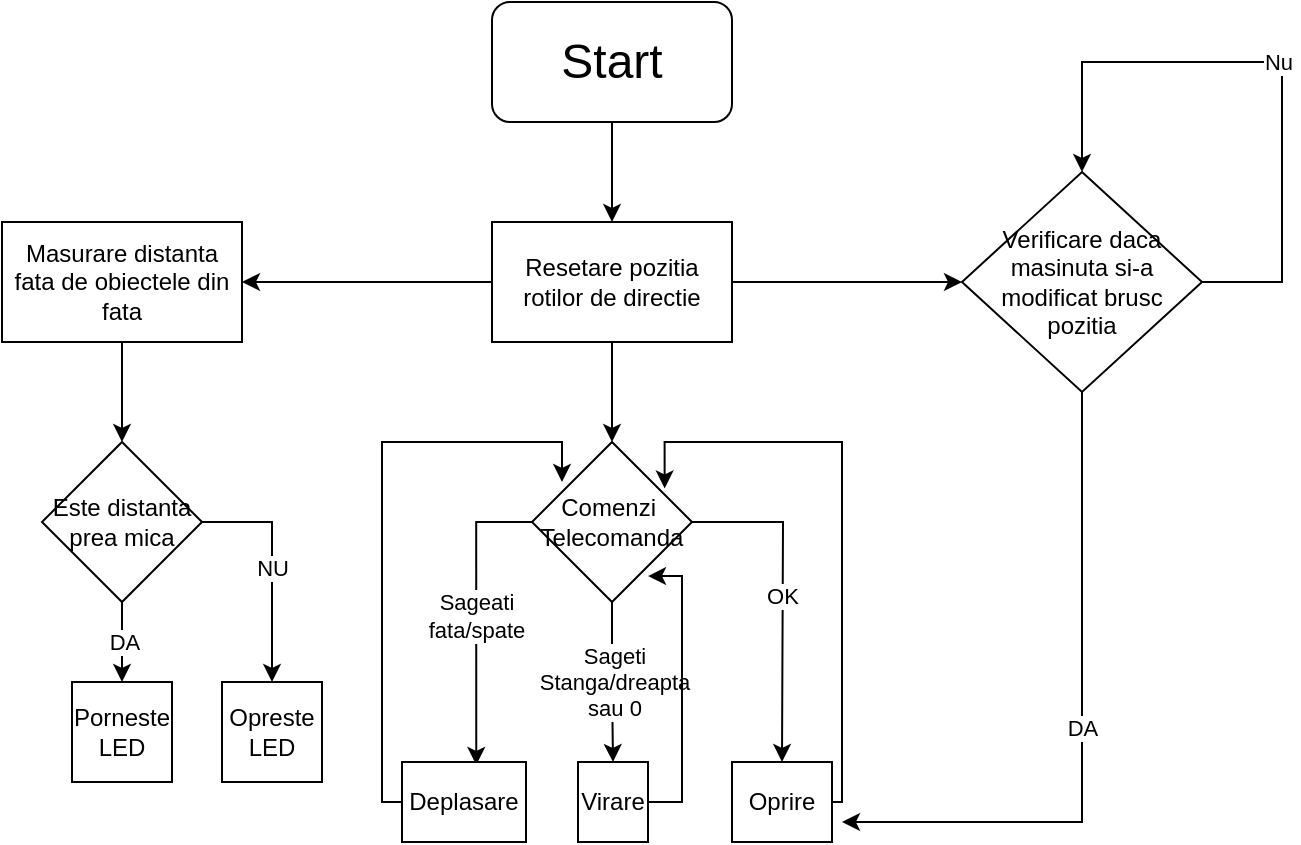 <mxfile version="14.2.3" type="github">
  <diagram id="PtY7ycKw5A5_BlCWRMpi" name="Page-1">
    <mxGraphModel dx="1152" dy="671" grid="1" gridSize="10" guides="1" tooltips="1" connect="1" arrows="1" fold="1" page="1" pageScale="1" pageWidth="850" pageHeight="1100" math="0" shadow="0">
      <root>
        <mxCell id="0" />
        <mxCell id="1" parent="0" />
        <mxCell id="fXfTO23gatRci0LBRwwo-2" style="edgeStyle=orthogonalEdgeStyle;rounded=0;orthogonalLoop=1;jettySize=auto;html=1;" edge="1" parent="1" source="fXfTO23gatRci0LBRwwo-1">
          <mxGeometry relative="1" as="geometry">
            <mxPoint x="425" y="210" as="targetPoint" />
          </mxGeometry>
        </mxCell>
        <mxCell id="fXfTO23gatRci0LBRwwo-1" value="&lt;font style=&quot;font-size: 24px&quot;&gt;Start&lt;/font&gt;" style="rounded=1;whiteSpace=wrap;html=1;" vertex="1" parent="1">
          <mxGeometry x="365" y="100" width="120" height="60" as="geometry" />
        </mxCell>
        <mxCell id="fXfTO23gatRci0LBRwwo-4" style="edgeStyle=orthogonalEdgeStyle;rounded=0;orthogonalLoop=1;jettySize=auto;html=1;" edge="1" parent="1" source="fXfTO23gatRci0LBRwwo-3" target="fXfTO23gatRci0LBRwwo-5">
          <mxGeometry relative="1" as="geometry">
            <mxPoint x="200" y="240" as="targetPoint" />
          </mxGeometry>
        </mxCell>
        <mxCell id="fXfTO23gatRci0LBRwwo-13" style="edgeStyle=orthogonalEdgeStyle;rounded=0;orthogonalLoop=1;jettySize=auto;html=1;" edge="1" parent="1" source="fXfTO23gatRci0LBRwwo-3">
          <mxGeometry relative="1" as="geometry">
            <mxPoint x="425" y="320" as="targetPoint" />
          </mxGeometry>
        </mxCell>
        <mxCell id="fXfTO23gatRci0LBRwwo-27" style="edgeStyle=orthogonalEdgeStyle;rounded=0;orthogonalLoop=1;jettySize=auto;html=1;" edge="1" parent="1" source="fXfTO23gatRci0LBRwwo-3">
          <mxGeometry relative="1" as="geometry">
            <mxPoint x="600.0" y="240.0" as="targetPoint" />
          </mxGeometry>
        </mxCell>
        <mxCell id="fXfTO23gatRci0LBRwwo-3" value="Resetare pozitia&lt;br&gt;rotilor de directie" style="rounded=0;whiteSpace=wrap;html=1;" vertex="1" parent="1">
          <mxGeometry x="365" y="210" width="120" height="60" as="geometry" />
        </mxCell>
        <mxCell id="fXfTO23gatRci0LBRwwo-7" style="edgeStyle=orthogonalEdgeStyle;rounded=0;orthogonalLoop=1;jettySize=auto;html=1;entryX=0.5;entryY=0;entryDx=0;entryDy=0;" edge="1" parent="1" source="fXfTO23gatRci0LBRwwo-5" target="fXfTO23gatRci0LBRwwo-6">
          <mxGeometry relative="1" as="geometry" />
        </mxCell>
        <mxCell id="fXfTO23gatRci0LBRwwo-5" value="Masurare distanta&lt;br&gt;fata de obiectele din fata" style="rounded=0;whiteSpace=wrap;html=1;" vertex="1" parent="1">
          <mxGeometry x="120" y="210" width="120" height="60" as="geometry" />
        </mxCell>
        <mxCell id="fXfTO23gatRci0LBRwwo-8" value="DA" style="edgeStyle=orthogonalEdgeStyle;rounded=0;orthogonalLoop=1;jettySize=auto;html=1;" edge="1" parent="1" source="fXfTO23gatRci0LBRwwo-6">
          <mxGeometry relative="1" as="geometry">
            <mxPoint x="180" y="440" as="targetPoint" />
          </mxGeometry>
        </mxCell>
        <mxCell id="fXfTO23gatRci0LBRwwo-12" value="NU" style="edgeStyle=orthogonalEdgeStyle;rounded=0;orthogonalLoop=1;jettySize=auto;html=1;entryX=0.5;entryY=0;entryDx=0;entryDy=0;" edge="1" parent="1" source="fXfTO23gatRci0LBRwwo-6" target="fXfTO23gatRci0LBRwwo-11">
          <mxGeometry relative="1" as="geometry" />
        </mxCell>
        <mxCell id="fXfTO23gatRci0LBRwwo-6" value="Este distanta prea mica" style="rhombus;whiteSpace=wrap;html=1;" vertex="1" parent="1">
          <mxGeometry x="140" y="320" width="80" height="80" as="geometry" />
        </mxCell>
        <mxCell id="fXfTO23gatRci0LBRwwo-9" value="Porneste&lt;br&gt;LED" style="rounded=0;whiteSpace=wrap;html=1;" vertex="1" parent="1">
          <mxGeometry x="155" y="440" width="50" height="50" as="geometry" />
        </mxCell>
        <mxCell id="fXfTO23gatRci0LBRwwo-11" value="Opreste&lt;br&gt;LED" style="rounded=0;whiteSpace=wrap;html=1;" vertex="1" parent="1">
          <mxGeometry x="230" y="440" width="50" height="50" as="geometry" />
        </mxCell>
        <mxCell id="fXfTO23gatRci0LBRwwo-20" value="Sageti&lt;br&gt;Stanga/dreapta&lt;br&gt;sau 0" style="edgeStyle=orthogonalEdgeStyle;rounded=0;orthogonalLoop=1;jettySize=auto;html=1;entryX=0.5;entryY=0;entryDx=0;entryDy=0;" edge="1" parent="1" source="fXfTO23gatRci0LBRwwo-14" target="fXfTO23gatRci0LBRwwo-16">
          <mxGeometry relative="1" as="geometry" />
        </mxCell>
        <mxCell id="fXfTO23gatRci0LBRwwo-22" value="Sageati&lt;br&gt;fata/spate" style="edgeStyle=orthogonalEdgeStyle;rounded=0;orthogonalLoop=1;jettySize=auto;html=1;entryX=0.599;entryY=0.037;entryDx=0;entryDy=0;entryPerimeter=0;" edge="1" parent="1" source="fXfTO23gatRci0LBRwwo-14" target="fXfTO23gatRci0LBRwwo-21">
          <mxGeometry relative="1" as="geometry" />
        </mxCell>
        <mxCell id="fXfTO23gatRci0LBRwwo-24" value="OK" style="edgeStyle=orthogonalEdgeStyle;rounded=0;orthogonalLoop=1;jettySize=auto;html=1;" edge="1" parent="1" source="fXfTO23gatRci0LBRwwo-14">
          <mxGeometry relative="1" as="geometry">
            <mxPoint x="510" y="480" as="targetPoint" />
          </mxGeometry>
        </mxCell>
        <mxCell id="fXfTO23gatRci0LBRwwo-14" value="Comenzi&amp;nbsp;&lt;br&gt;Telecomanda" style="rhombus;whiteSpace=wrap;html=1;" vertex="1" parent="1">
          <mxGeometry x="385" y="320" width="80" height="80" as="geometry" />
        </mxCell>
        <mxCell id="fXfTO23gatRci0LBRwwo-18" style="edgeStyle=orthogonalEdgeStyle;rounded=0;orthogonalLoop=1;jettySize=auto;html=1;entryX=0.725;entryY=0.838;entryDx=0;entryDy=0;entryPerimeter=0;" edge="1" parent="1" source="fXfTO23gatRci0LBRwwo-16" target="fXfTO23gatRci0LBRwwo-14">
          <mxGeometry relative="1" as="geometry">
            <mxPoint x="470" y="400" as="targetPoint" />
            <Array as="points">
              <mxPoint x="460" y="500" />
              <mxPoint x="460" y="387" />
            </Array>
          </mxGeometry>
        </mxCell>
        <mxCell id="fXfTO23gatRci0LBRwwo-16" value="Virare" style="rounded=0;whiteSpace=wrap;html=1;" vertex="1" parent="1">
          <mxGeometry x="408" y="480" width="35" height="40" as="geometry" />
        </mxCell>
        <mxCell id="fXfTO23gatRci0LBRwwo-23" style="edgeStyle=orthogonalEdgeStyle;rounded=0;orthogonalLoop=1;jettySize=auto;html=1;" edge="1" parent="1" source="fXfTO23gatRci0LBRwwo-21">
          <mxGeometry relative="1" as="geometry">
            <mxPoint x="400" y="340" as="targetPoint" />
            <Array as="points">
              <mxPoint x="310" y="500" />
              <mxPoint x="310" y="320" />
              <mxPoint x="400" y="320" />
            </Array>
          </mxGeometry>
        </mxCell>
        <mxCell id="fXfTO23gatRci0LBRwwo-21" value="Deplasare" style="rounded=0;whiteSpace=wrap;html=1;" vertex="1" parent="1">
          <mxGeometry x="320" y="480" width="62" height="40" as="geometry" />
        </mxCell>
        <mxCell id="fXfTO23gatRci0LBRwwo-26" style="edgeStyle=orthogonalEdgeStyle;rounded=0;orthogonalLoop=1;jettySize=auto;html=1;entryX=0.829;entryY=0.29;entryDx=0;entryDy=0;entryPerimeter=0;" edge="1" parent="1" source="fXfTO23gatRci0LBRwwo-25" target="fXfTO23gatRci0LBRwwo-14">
          <mxGeometry relative="1" as="geometry">
            <mxPoint x="560" y="290" as="targetPoint" />
            <Array as="points">
              <mxPoint x="540" y="500" />
              <mxPoint x="540" y="320" />
              <mxPoint x="451" y="320" />
            </Array>
          </mxGeometry>
        </mxCell>
        <mxCell id="fXfTO23gatRci0LBRwwo-25" value="Oprire" style="rounded=0;whiteSpace=wrap;html=1;" vertex="1" parent="1">
          <mxGeometry x="485" y="480" width="50" height="40" as="geometry" />
        </mxCell>
        <mxCell id="fXfTO23gatRci0LBRwwo-29" value="DA" style="edgeStyle=orthogonalEdgeStyle;rounded=0;orthogonalLoop=1;jettySize=auto;html=1;" edge="1" parent="1" source="fXfTO23gatRci0LBRwwo-28">
          <mxGeometry relative="1" as="geometry">
            <mxPoint x="540" y="510" as="targetPoint" />
            <Array as="points">
              <mxPoint x="660" y="510" />
            </Array>
          </mxGeometry>
        </mxCell>
        <mxCell id="fXfTO23gatRci0LBRwwo-30" value="Nu" style="edgeStyle=orthogonalEdgeStyle;rounded=0;orthogonalLoop=1;jettySize=auto;html=1;entryX=0.5;entryY=0;entryDx=0;entryDy=0;" edge="1" parent="1" source="fXfTO23gatRci0LBRwwo-28" target="fXfTO23gatRci0LBRwwo-28">
          <mxGeometry relative="1" as="geometry">
            <mxPoint x="750.0" y="130" as="targetPoint" />
            <Array as="points">
              <mxPoint x="760" y="240" />
              <mxPoint x="760" y="130" />
              <mxPoint x="660" y="130" />
            </Array>
          </mxGeometry>
        </mxCell>
        <mxCell id="fXfTO23gatRci0LBRwwo-28" value="Verificare daca masinuta si-a modificat brusc pozitia" style="rhombus;whiteSpace=wrap;html=1;fontFamily=Helvetica;fontSize=12;fontColor=#000000;align=center;strokeColor=#000000;fillColor=#ffffff;" vertex="1" parent="1">
          <mxGeometry x="600" y="185" width="120" height="110" as="geometry" />
        </mxCell>
      </root>
    </mxGraphModel>
  </diagram>
</mxfile>
